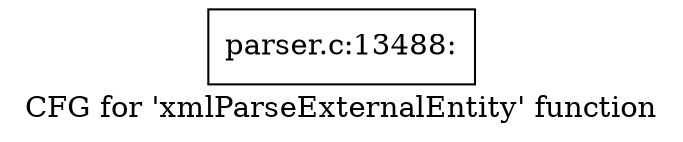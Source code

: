 digraph "CFG for 'xmlParseExternalEntity' function" {
	label="CFG for 'xmlParseExternalEntity' function";

	Node0x5ed89e0 [shape=record,label="{parser.c:13488:}"];
}
